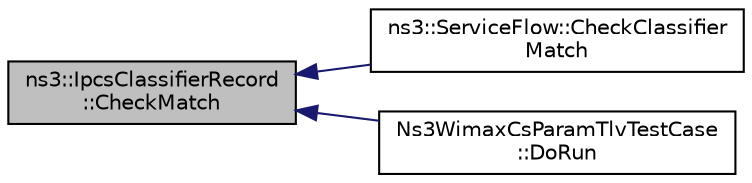 digraph "ns3::IpcsClassifierRecord::CheckMatch"
{
  edge [fontname="Helvetica",fontsize="10",labelfontname="Helvetica",labelfontsize="10"];
  node [fontname="Helvetica",fontsize="10",shape=record];
  rankdir="LR";
  Node1 [label="ns3::IpcsClassifierRecord\l::CheckMatch",height=0.2,width=0.4,color="black", fillcolor="grey75", style="filled", fontcolor="black"];
  Node1 -> Node2 [dir="back",color="midnightblue",fontsize="10",style="solid"];
  Node2 [label="ns3::ServiceFlow::CheckClassifier\lMatch",height=0.2,width=0.4,color="black", fillcolor="white", style="filled",URL="$d7/ded/classns3_1_1ServiceFlow.html#a48a6a5d9b1e906db9ef252a850d51f71"];
  Node1 -> Node3 [dir="back",color="midnightblue",fontsize="10",style="solid"];
  Node3 [label="Ns3WimaxCsParamTlvTestCase\l::DoRun",height=0.2,width=0.4,color="black", fillcolor="white", style="filled",URL="$dd/ddb/classNs3WimaxCsParamTlvTestCase.html#a787e5b86252dac18778c864535b1d4d4",tooltip="Implementation to actually run this TestCase. "];
}
